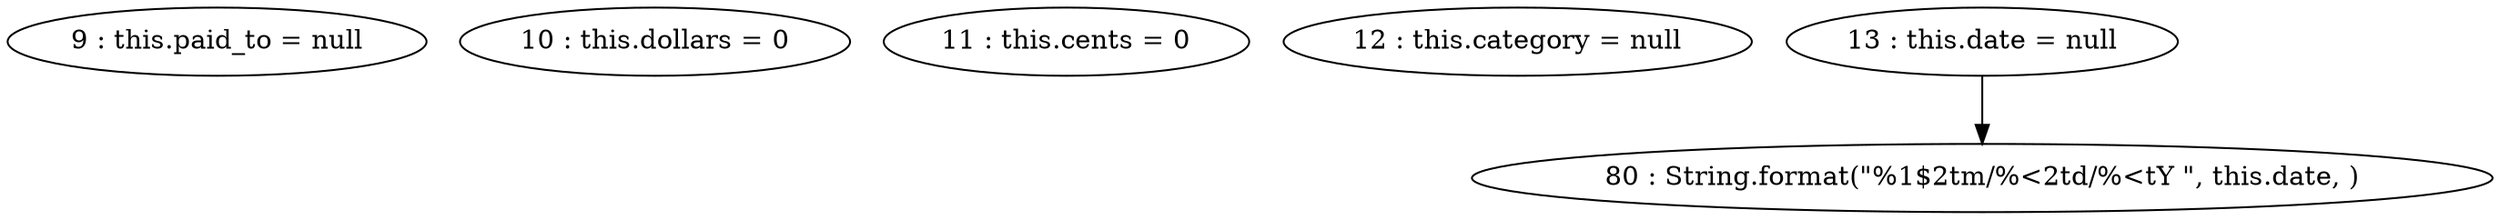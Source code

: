 digraph G {
"9 : this.paid_to = null"
"10 : this.dollars = 0"
"11 : this.cents = 0"
"12 : this.category = null"
"13 : this.date = null"
"13 : this.date = null" -> "80 : String.format(\"%1$2tm/%<2td/%<tY \", this.date, )"
"80 : String.format(\"%1$2tm/%<2td/%<tY \", this.date, )"
}